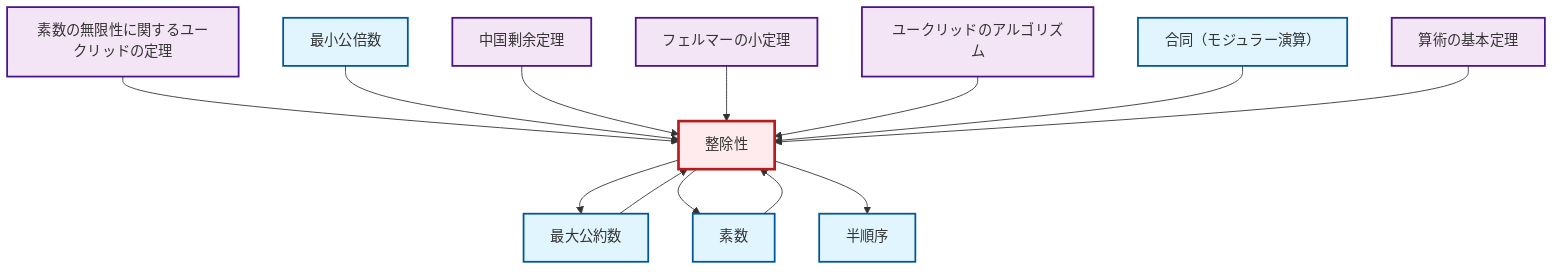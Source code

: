graph TD
    classDef definition fill:#e1f5fe,stroke:#01579b,stroke-width:2px
    classDef theorem fill:#f3e5f5,stroke:#4a148c,stroke-width:2px
    classDef axiom fill:#fff3e0,stroke:#e65100,stroke-width:2px
    classDef example fill:#e8f5e9,stroke:#1b5e20,stroke-width:2px
    classDef current fill:#ffebee,stroke:#b71c1c,stroke-width:3px
    thm-euclidean-algorithm["ユークリッドのアルゴリズム"]:::theorem
    def-gcd["最大公約数"]:::definition
    def-partial-order["半順序"]:::definition
    def-congruence["合同（モジュラー演算）"]:::definition
    thm-chinese-remainder["中国剰余定理"]:::theorem
    thm-euclid-infinitude-primes["素数の無限性に関するユークリッドの定理"]:::theorem
    def-lcm["最小公倍数"]:::definition
    thm-fermat-little["フェルマーの小定理"]:::theorem
    thm-fundamental-arithmetic["算術の基本定理"]:::theorem
    def-divisibility["整除性"]:::definition
    def-prime["素数"]:::definition
    def-divisibility --> def-gcd
    def-gcd --> def-divisibility
    thm-euclid-infinitude-primes --> def-divisibility
    def-lcm --> def-divisibility
    def-prime --> def-divisibility
    def-divisibility --> def-prime
    def-divisibility --> def-partial-order
    thm-chinese-remainder --> def-divisibility
    thm-fermat-little --> def-divisibility
    thm-euclidean-algorithm --> def-divisibility
    def-congruence --> def-divisibility
    thm-fundamental-arithmetic --> def-divisibility
    class def-divisibility current